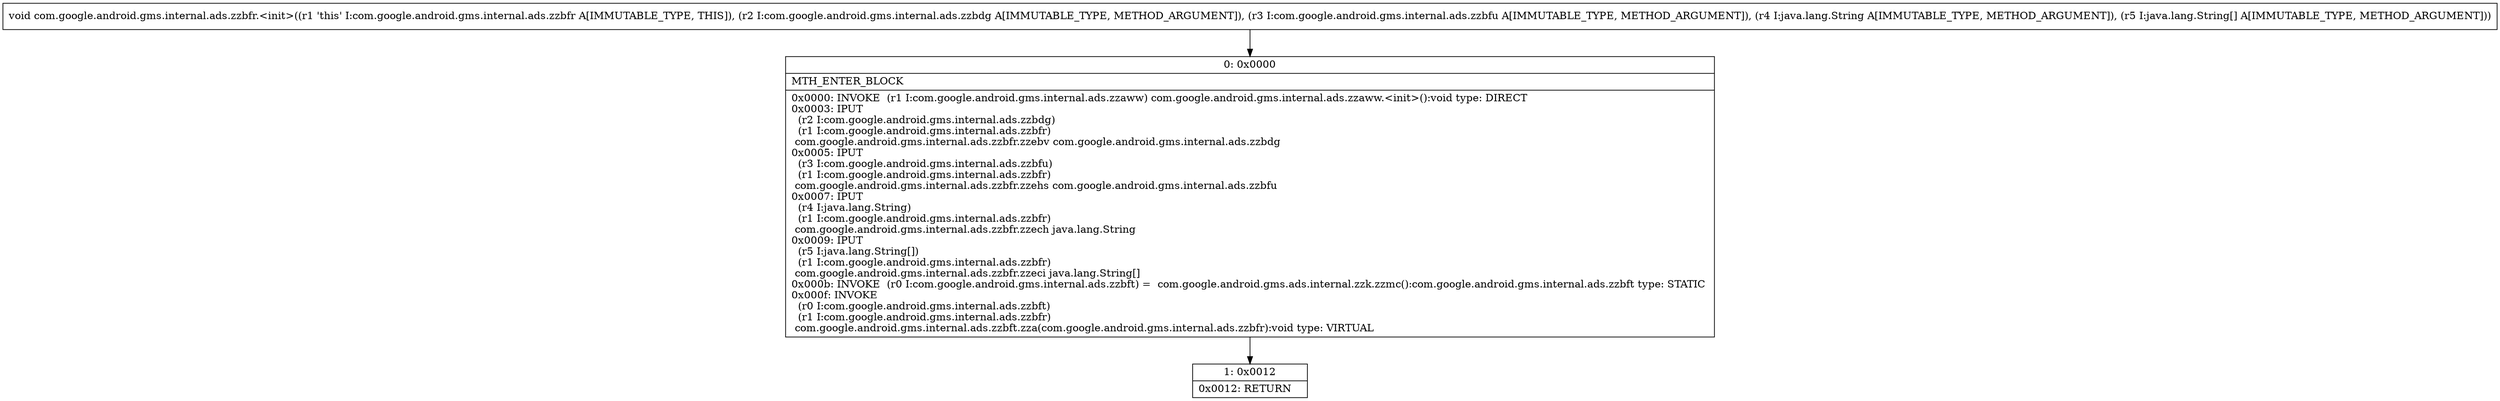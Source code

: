digraph "CFG forcom.google.android.gms.internal.ads.zzbfr.\<init\>(Lcom\/google\/android\/gms\/internal\/ads\/zzbdg;Lcom\/google\/android\/gms\/internal\/ads\/zzbfu;Ljava\/lang\/String;[Ljava\/lang\/String;)V" {
Node_0 [shape=record,label="{0\:\ 0x0000|MTH_ENTER_BLOCK\l|0x0000: INVOKE  (r1 I:com.google.android.gms.internal.ads.zzaww) com.google.android.gms.internal.ads.zzaww.\<init\>():void type: DIRECT \l0x0003: IPUT  \l  (r2 I:com.google.android.gms.internal.ads.zzbdg)\l  (r1 I:com.google.android.gms.internal.ads.zzbfr)\l com.google.android.gms.internal.ads.zzbfr.zzebv com.google.android.gms.internal.ads.zzbdg \l0x0005: IPUT  \l  (r3 I:com.google.android.gms.internal.ads.zzbfu)\l  (r1 I:com.google.android.gms.internal.ads.zzbfr)\l com.google.android.gms.internal.ads.zzbfr.zzehs com.google.android.gms.internal.ads.zzbfu \l0x0007: IPUT  \l  (r4 I:java.lang.String)\l  (r1 I:com.google.android.gms.internal.ads.zzbfr)\l com.google.android.gms.internal.ads.zzbfr.zzech java.lang.String \l0x0009: IPUT  \l  (r5 I:java.lang.String[])\l  (r1 I:com.google.android.gms.internal.ads.zzbfr)\l com.google.android.gms.internal.ads.zzbfr.zzeci java.lang.String[] \l0x000b: INVOKE  (r0 I:com.google.android.gms.internal.ads.zzbft) =  com.google.android.gms.ads.internal.zzk.zzmc():com.google.android.gms.internal.ads.zzbft type: STATIC \l0x000f: INVOKE  \l  (r0 I:com.google.android.gms.internal.ads.zzbft)\l  (r1 I:com.google.android.gms.internal.ads.zzbfr)\l com.google.android.gms.internal.ads.zzbft.zza(com.google.android.gms.internal.ads.zzbfr):void type: VIRTUAL \l}"];
Node_1 [shape=record,label="{1\:\ 0x0012|0x0012: RETURN   \l}"];
MethodNode[shape=record,label="{void com.google.android.gms.internal.ads.zzbfr.\<init\>((r1 'this' I:com.google.android.gms.internal.ads.zzbfr A[IMMUTABLE_TYPE, THIS]), (r2 I:com.google.android.gms.internal.ads.zzbdg A[IMMUTABLE_TYPE, METHOD_ARGUMENT]), (r3 I:com.google.android.gms.internal.ads.zzbfu A[IMMUTABLE_TYPE, METHOD_ARGUMENT]), (r4 I:java.lang.String A[IMMUTABLE_TYPE, METHOD_ARGUMENT]), (r5 I:java.lang.String[] A[IMMUTABLE_TYPE, METHOD_ARGUMENT])) }"];
MethodNode -> Node_0;
Node_0 -> Node_1;
}


